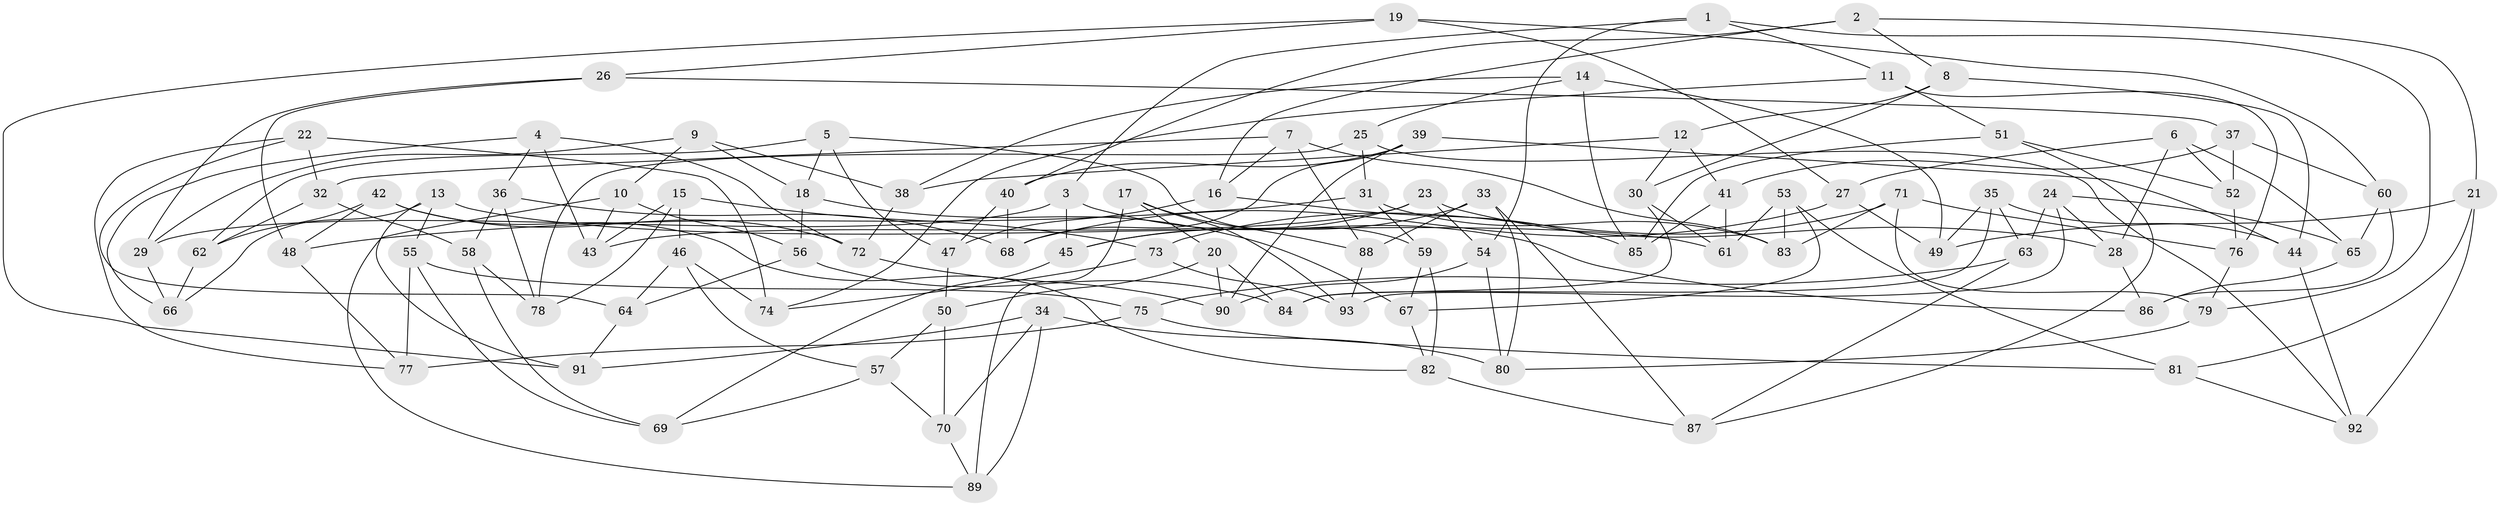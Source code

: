 // Generated by graph-tools (version 1.1) at 2025/03/03/09/25 03:03:06]
// undirected, 93 vertices, 186 edges
graph export_dot {
graph [start="1"]
  node [color=gray90,style=filled];
  1;
  2;
  3;
  4;
  5;
  6;
  7;
  8;
  9;
  10;
  11;
  12;
  13;
  14;
  15;
  16;
  17;
  18;
  19;
  20;
  21;
  22;
  23;
  24;
  25;
  26;
  27;
  28;
  29;
  30;
  31;
  32;
  33;
  34;
  35;
  36;
  37;
  38;
  39;
  40;
  41;
  42;
  43;
  44;
  45;
  46;
  47;
  48;
  49;
  50;
  51;
  52;
  53;
  54;
  55;
  56;
  57;
  58;
  59;
  60;
  61;
  62;
  63;
  64;
  65;
  66;
  67;
  68;
  69;
  70;
  71;
  72;
  73;
  74;
  75;
  76;
  77;
  78;
  79;
  80;
  81;
  82;
  83;
  84;
  85;
  86;
  87;
  88;
  89;
  90;
  91;
  92;
  93;
  1 -- 11;
  1 -- 79;
  1 -- 3;
  1 -- 54;
  2 -- 16;
  2 -- 21;
  2 -- 40;
  2 -- 8;
  3 -- 86;
  3 -- 45;
  3 -- 29;
  4 -- 43;
  4 -- 72;
  4 -- 66;
  4 -- 36;
  5 -- 18;
  5 -- 47;
  5 -- 62;
  5 -- 59;
  6 -- 27;
  6 -- 28;
  6 -- 65;
  6 -- 52;
  7 -- 88;
  7 -- 32;
  7 -- 16;
  7 -- 83;
  8 -- 12;
  8 -- 44;
  8 -- 30;
  9 -- 29;
  9 -- 38;
  9 -- 18;
  9 -- 10;
  10 -- 89;
  10 -- 43;
  10 -- 56;
  11 -- 76;
  11 -- 74;
  11 -- 51;
  12 -- 38;
  12 -- 41;
  12 -- 30;
  13 -- 66;
  13 -- 61;
  13 -- 55;
  13 -- 91;
  14 -- 49;
  14 -- 38;
  14 -- 85;
  14 -- 25;
  15 -- 73;
  15 -- 46;
  15 -- 78;
  15 -- 43;
  16 -- 85;
  16 -- 47;
  17 -- 88;
  17 -- 20;
  17 -- 93;
  17 -- 89;
  18 -- 56;
  18 -- 67;
  19 -- 27;
  19 -- 26;
  19 -- 60;
  19 -- 91;
  20 -- 90;
  20 -- 84;
  20 -- 50;
  21 -- 92;
  21 -- 81;
  21 -- 49;
  22 -- 64;
  22 -- 32;
  22 -- 77;
  22 -- 74;
  23 -- 43;
  23 -- 28;
  23 -- 54;
  23 -- 45;
  24 -- 65;
  24 -- 93;
  24 -- 63;
  24 -- 28;
  25 -- 78;
  25 -- 92;
  25 -- 31;
  26 -- 48;
  26 -- 37;
  26 -- 29;
  27 -- 49;
  27 -- 68;
  28 -- 86;
  29 -- 66;
  30 -- 61;
  30 -- 84;
  31 -- 48;
  31 -- 59;
  31 -- 83;
  32 -- 62;
  32 -- 58;
  33 -- 80;
  33 -- 87;
  33 -- 45;
  33 -- 88;
  34 -- 70;
  34 -- 80;
  34 -- 89;
  34 -- 91;
  35 -- 49;
  35 -- 63;
  35 -- 44;
  35 -- 84;
  36 -- 78;
  36 -- 68;
  36 -- 58;
  37 -- 60;
  37 -- 41;
  37 -- 52;
  38 -- 72;
  39 -- 68;
  39 -- 90;
  39 -- 44;
  39 -- 40;
  40 -- 68;
  40 -- 47;
  41 -- 85;
  41 -- 61;
  42 -- 48;
  42 -- 72;
  42 -- 82;
  42 -- 62;
  44 -- 92;
  45 -- 69;
  46 -- 57;
  46 -- 64;
  46 -- 74;
  47 -- 50;
  48 -- 77;
  50 -- 57;
  50 -- 70;
  51 -- 85;
  51 -- 87;
  51 -- 52;
  52 -- 76;
  53 -- 83;
  53 -- 67;
  53 -- 81;
  53 -- 61;
  54 -- 90;
  54 -- 80;
  55 -- 69;
  55 -- 77;
  55 -- 75;
  56 -- 84;
  56 -- 64;
  57 -- 69;
  57 -- 70;
  58 -- 78;
  58 -- 69;
  59 -- 82;
  59 -- 67;
  60 -- 65;
  60 -- 86;
  62 -- 66;
  63 -- 87;
  63 -- 75;
  64 -- 91;
  65 -- 86;
  67 -- 82;
  70 -- 89;
  71 -- 73;
  71 -- 76;
  71 -- 79;
  71 -- 83;
  72 -- 90;
  73 -- 93;
  73 -- 74;
  75 -- 81;
  75 -- 77;
  76 -- 79;
  79 -- 80;
  81 -- 92;
  82 -- 87;
  88 -- 93;
}
